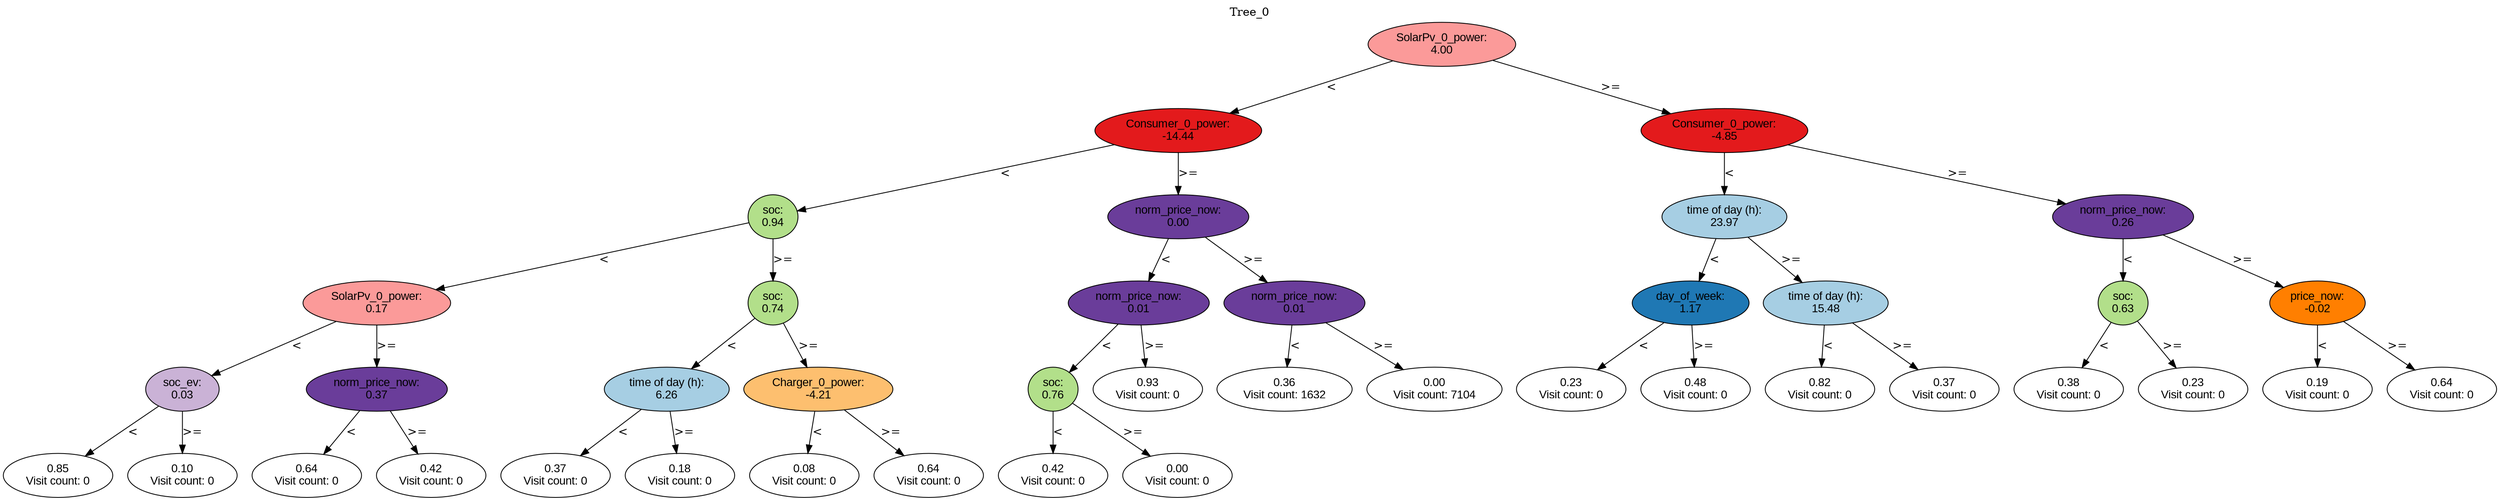 digraph BST {
    node [fontname="Arial" style=filled colorscheme=paired12];
    0 [ label = "SolarPv_0_power:
4.00" fillcolor=5];
    1 [ label = "Consumer_0_power:
-14.44" fillcolor=6];
    2 [ label = "soc:
0.94" fillcolor=3];
    3 [ label = "SolarPv_0_power:
0.17" fillcolor=5];
    4 [ label = "soc_ev:
0.03" fillcolor=9];
    5 [ label = "0.85
Visit count: 0" fillcolor=white];
    6 [ label = "0.10
Visit count: 0" fillcolor=white];
    7 [ label = "norm_price_now:
0.37" fillcolor=10];
    8 [ label = "0.64
Visit count: 0" fillcolor=white];
    9 [ label = "0.42
Visit count: 0" fillcolor=white];
    10 [ label = "soc:
0.74" fillcolor=3];
    11 [ label = "time of day (h):
6.26" fillcolor=1];
    12 [ label = "0.37
Visit count: 0" fillcolor=white];
    13 [ label = "0.18
Visit count: 0" fillcolor=white];
    14 [ label = "Charger_0_power:
-4.21" fillcolor=7];
    15 [ label = "0.08
Visit count: 0" fillcolor=white];
    16 [ label = "0.64
Visit count: 0" fillcolor=white];
    17 [ label = "norm_price_now:
0.00" fillcolor=10];
    18 [ label = "norm_price_now:
0.01" fillcolor=10];
    19 [ label = "soc:
0.76" fillcolor=3];
    20 [ label = "0.42
Visit count: 0" fillcolor=white];
    21 [ label = "0.00
Visit count: 0" fillcolor=white];
    22 [ label = "0.93
Visit count: 0" fillcolor=white];
    23 [ label = "norm_price_now:
0.01" fillcolor=10];
    24 [ label = "0.36
Visit count: 1632" fillcolor=white];
    25 [ label = "0.00
Visit count: 7104" fillcolor=white];
    26 [ label = "Consumer_0_power:
-4.85" fillcolor=6];
    27 [ label = "time of day (h):
23.97" fillcolor=1];
    28 [ label = "day_of_week:
1.17" fillcolor=2];
    29 [ label = "0.23
Visit count: 0" fillcolor=white];
    30 [ label = "0.48
Visit count: 0" fillcolor=white];
    31 [ label = "time of day (h):
15.48" fillcolor=1];
    32 [ label = "0.82
Visit count: 0" fillcolor=white];
    33 [ label = "0.37
Visit count: 0" fillcolor=white];
    34 [ label = "norm_price_now:
0.26" fillcolor=10];
    35 [ label = "soc:
0.63" fillcolor=3];
    36 [ label = "0.38
Visit count: 0" fillcolor=white];
    37 [ label = "0.23
Visit count: 0" fillcolor=white];
    38 [ label = "price_now:
-0.02" fillcolor=8];
    39 [ label = "0.19
Visit count: 0" fillcolor=white];
    40 [ label = "0.64
Visit count: 0" fillcolor=white];

    0  -> 1[ label = "<"];
    0  -> 26[ label = ">="];
    1  -> 2[ label = "<"];
    1  -> 17[ label = ">="];
    2  -> 3[ label = "<"];
    2  -> 10[ label = ">="];
    3  -> 4[ label = "<"];
    3  -> 7[ label = ">="];
    4  -> 5[ label = "<"];
    4  -> 6[ label = ">="];
    7  -> 8[ label = "<"];
    7  -> 9[ label = ">="];
    10  -> 11[ label = "<"];
    10  -> 14[ label = ">="];
    11  -> 12[ label = "<"];
    11  -> 13[ label = ">="];
    14  -> 15[ label = "<"];
    14  -> 16[ label = ">="];
    17  -> 18[ label = "<"];
    17  -> 23[ label = ">="];
    18  -> 19[ label = "<"];
    18  -> 22[ label = ">="];
    19  -> 20[ label = "<"];
    19  -> 21[ label = ">="];
    23  -> 24[ label = "<"];
    23  -> 25[ label = ">="];
    26  -> 27[ label = "<"];
    26  -> 34[ label = ">="];
    27  -> 28[ label = "<"];
    27  -> 31[ label = ">="];
    28  -> 29[ label = "<"];
    28  -> 30[ label = ">="];
    31  -> 32[ label = "<"];
    31  -> 33[ label = ">="];
    34  -> 35[ label = "<"];
    34  -> 38[ label = ">="];
    35  -> 36[ label = "<"];
    35  -> 37[ label = ">="];
    38  -> 39[ label = "<"];
    38  -> 40[ label = ">="];

    labelloc="t";
    label="Tree_0";
}